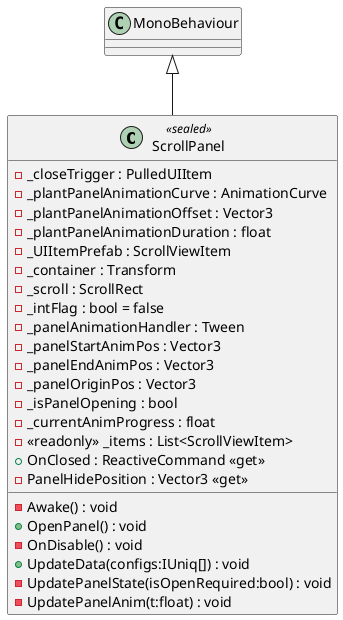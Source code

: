 @startuml
class ScrollPanel <<sealed>> {
    - _closeTrigger : PulledUIItem
    - _plantPanelAnimationCurve : AnimationCurve
    - _plantPanelAnimationOffset : Vector3
    - _plantPanelAnimationDuration : float
    - _UIItemPrefab : ScrollViewItem
    - _container : Transform
    - _scroll : ScrollRect
    - _intFlag : bool = false
    - _panelAnimationHandler : Tween
    - _panelStartAnimPos : Vector3
    - _panelEndAnimPos : Vector3
    - _panelOriginPos : Vector3
    - _isPanelOpening : bool
    - _currentAnimProgress : float
    - <<readonly>> _items : List<ScrollViewItem>
    + OnClosed : ReactiveCommand <<get>>
    - Awake() : void
    + OpenPanel() : void
    - OnDisable() : void
    + UpdateData(configs:IUniq[]) : void
    - UpdatePanelState(isOpenRequired:bool) : void
    - UpdatePanelAnim(t:float) : void
    - PanelHidePosition : Vector3 <<get>>
}
MonoBehaviour <|-- ScrollPanel
@enduml
